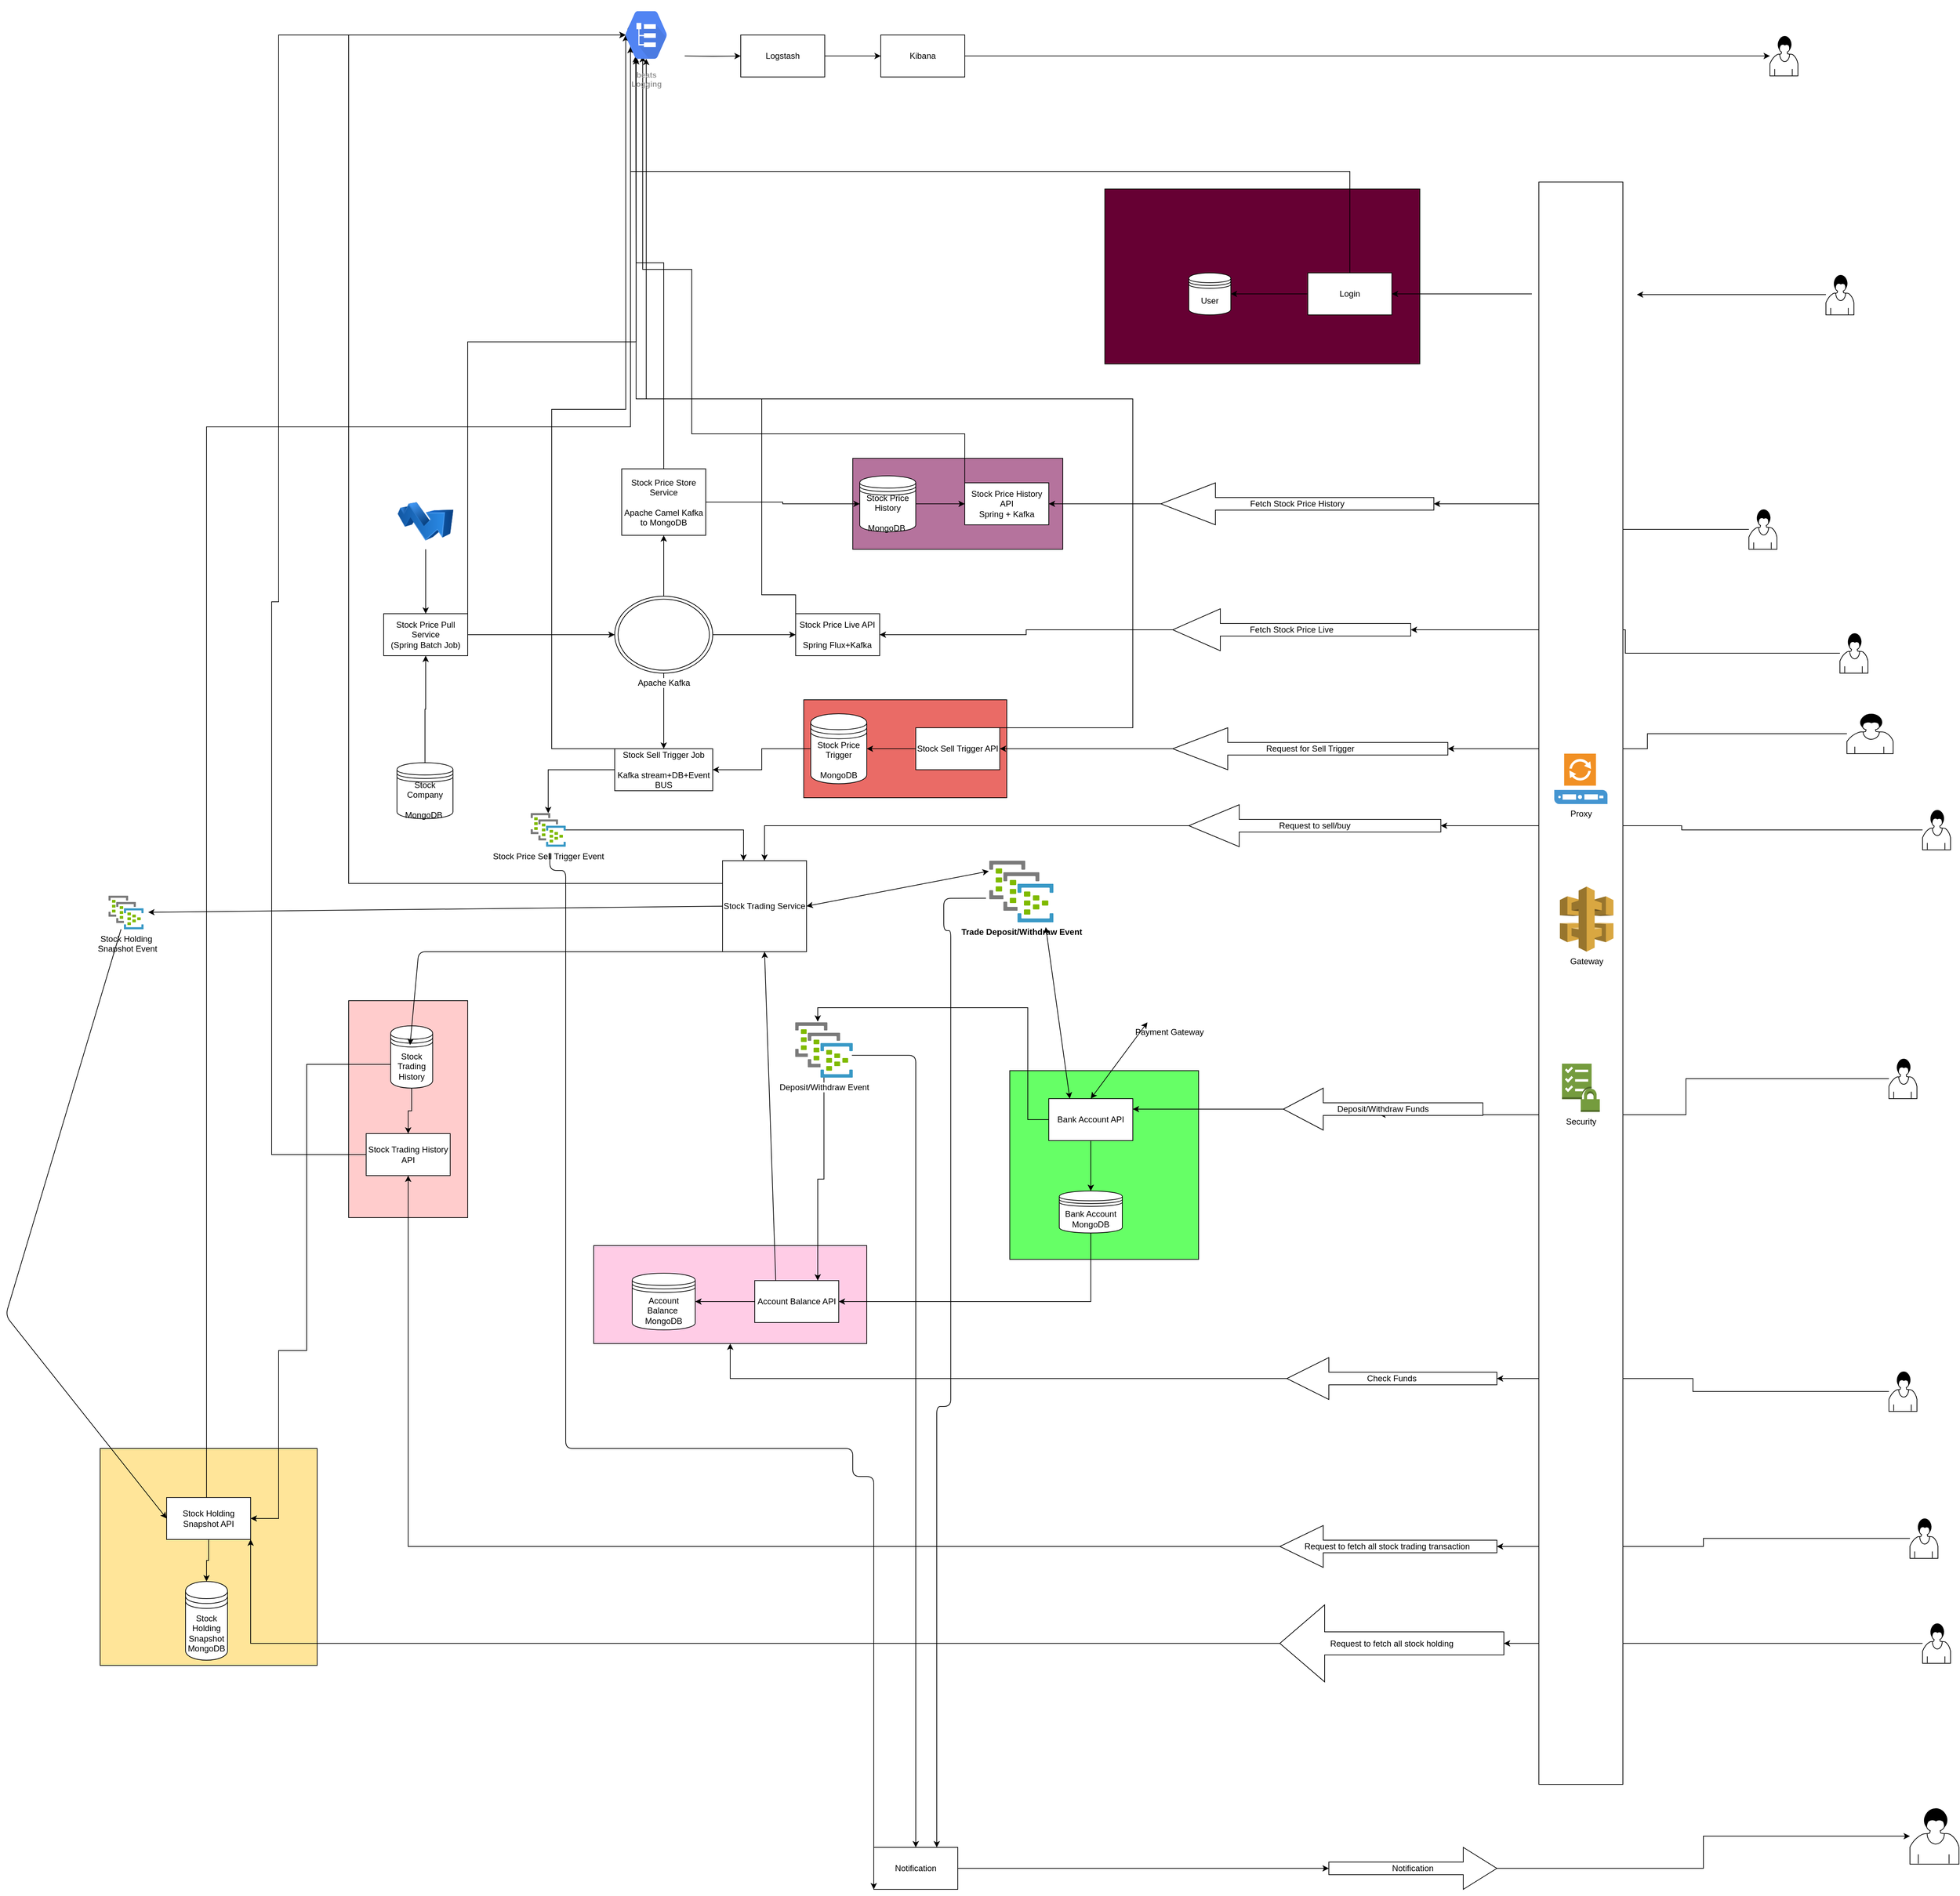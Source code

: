 <mxfile version="14.5.8" type="device"><diagram id="cDknNdC6muhjv8nloLrL" name="Page-1"><mxGraphModel dx="4915" dy="3045" grid="1" gridSize="10" guides="1" tooltips="1" connect="1" arrows="1" fold="1" page="1" pageScale="1" pageWidth="827" pageHeight="1169" math="0" shadow="0"><root><mxCell id="0"/><mxCell id="1" parent="0"/><mxCell id="oikaU9T4lsNqtjWmmBjW-13" value="" style="rounded=0;whiteSpace=wrap;html=1;fillColor=#660033;" parent="1" vertex="1"><mxGeometry x="900" y="-560" width="450" height="250" as="geometry"/></mxCell><mxCell id="Fss8YkmuKf_JrJ-KOfcG-139" value="" style="whiteSpace=wrap;html=1;aspect=fixed;fillColor=#FFE599;" parent="1" vertex="1"><mxGeometry x="-535" y="1240" width="310" height="310" as="geometry"/></mxCell><mxCell id="Fss8YkmuKf_JrJ-KOfcG-136" value="" style="rounded=0;whiteSpace=wrap;html=1;fillColor=#B5739D;" parent="1" vertex="1"><mxGeometry x="540" y="-175" width="300" height="130" as="geometry"/></mxCell><mxCell id="Fss8YkmuKf_JrJ-KOfcG-135" value="" style="rounded=0;whiteSpace=wrap;html=1;fillColor=#EA6B66;" parent="1" vertex="1"><mxGeometry x="470" y="170" width="290" height="140" as="geometry"/></mxCell><mxCell id="Fss8YkmuKf_JrJ-KOfcG-134" value="" style="rounded=0;whiteSpace=wrap;html=1;fillColor=#FFCCE6;" parent="1" vertex="1"><mxGeometry x="170" y="950" width="390" height="140" as="geometry"/></mxCell><mxCell id="Fss8YkmuKf_JrJ-KOfcG-133" value="" style="whiteSpace=wrap;html=1;aspect=fixed;fillColor=#66FF66;" parent="1" vertex="1"><mxGeometry x="764.25" y="700" width="269.75" height="269.75" as="geometry"/></mxCell><mxCell id="Fss8YkmuKf_JrJ-KOfcG-132" value="" style="rounded=0;whiteSpace=wrap;html=1;fillColor=#FFCCCC;" parent="1" vertex="1"><mxGeometry x="-180" y="600" width="170" height="310" as="geometry"/></mxCell><mxCell id="Fss8YkmuKf_JrJ-KOfcG-145" value="" style="edgeStyle=orthogonalEdgeStyle;rounded=0;orthogonalLoop=1;jettySize=auto;html=1;entryX=0;entryY=0.5;entryDx=0;entryDy=0;" parent="1" source="Fss8YkmuKf_JrJ-KOfcG-1" target="Fss8YkmuKf_JrJ-KOfcG-7" edge="1"><mxGeometry relative="1" as="geometry"><mxPoint x="85" y="115" as="targetPoint"/></mxGeometry></mxCell><mxCell id="5ic1FL456rnRb7ulRIrU-13" style="edgeStyle=orthogonalEdgeStyle;rounded=0;orthogonalLoop=1;jettySize=auto;html=1;exitX=1;exitY=0;exitDx=0;exitDy=0;entryX=0.34;entryY=0.83;entryDx=0;entryDy=0;entryPerimeter=0;" edge="1" parent="1" source="Fss8YkmuKf_JrJ-KOfcG-1" target="5ic1FL456rnRb7ulRIrU-10"><mxGeometry relative="1" as="geometry"/></mxCell><mxCell id="Fss8YkmuKf_JrJ-KOfcG-1" value="Stock Price Pull Service&lt;br&gt;(Spring Batch Job)" style="rounded=0;whiteSpace=wrap;html=1;" parent="1" vertex="1"><mxGeometry x="-130" y="47" width="120" height="60" as="geometry"/></mxCell><mxCell id="Fss8YkmuKf_JrJ-KOfcG-143" value="" style="edgeStyle=orthogonalEdgeStyle;rounded=0;orthogonalLoop=1;jettySize=auto;html=1;entryX=0.5;entryY=1;entryDx=0;entryDy=0;" parent="1" source="Fss8YkmuKf_JrJ-KOfcG-5" target="Fss8YkmuKf_JrJ-KOfcG-1" edge="1"><mxGeometry relative="1" as="geometry"/></mxCell><mxCell id="Fss8YkmuKf_JrJ-KOfcG-5" value="Stock Company&lt;br&gt;&lt;br&gt;MongoDB&amp;nbsp;" style="shape=datastore;whiteSpace=wrap;html=1;" parent="1" vertex="1"><mxGeometry x="-111" y="260" width="80" height="80" as="geometry"/></mxCell><mxCell id="Fss8YkmuKf_JrJ-KOfcG-35" value="" style="edgeStyle=orthogonalEdgeStyle;rounded=0;orthogonalLoop=1;jettySize=auto;html=1;" parent="1" source="Fss8YkmuKf_JrJ-KOfcG-7" target="Fss8YkmuKf_JrJ-KOfcG-14" edge="1"><mxGeometry relative="1" as="geometry"/></mxCell><mxCell id="Fss8YkmuKf_JrJ-KOfcG-38" value="" style="edgeStyle=orthogonalEdgeStyle;rounded=0;orthogonalLoop=1;jettySize=auto;html=1;" parent="1" source="Fss8YkmuKf_JrJ-KOfcG-7" target="Fss8YkmuKf_JrJ-KOfcG-37" edge="1"><mxGeometry relative="1" as="geometry"/></mxCell><mxCell id="Fss8YkmuKf_JrJ-KOfcG-40" value="" style="edgeStyle=orthogonalEdgeStyle;rounded=0;orthogonalLoop=1;jettySize=auto;html=1;" parent="1" source="Fss8YkmuKf_JrJ-KOfcG-7" target="Fss8YkmuKf_JrJ-KOfcG-8" edge="1"><mxGeometry relative="1" as="geometry"/></mxCell><mxCell id="Fss8YkmuKf_JrJ-KOfcG-7" value="Apache Kafka" style="shape=mxgraph.bpmn.shape;html=1;verticalLabelPosition=bottom;labelBackgroundColor=#ffffff;verticalAlign=top;align=center;perimeter=ellipsePerimeter;outlineConnect=0;outline=throwing;symbol=general;" parent="1" vertex="1"><mxGeometry x="200" y="22" width="140" height="110" as="geometry"/></mxCell><mxCell id="Fss8YkmuKf_JrJ-KOfcG-30" value="" style="edgeStyle=orthogonalEdgeStyle;rounded=0;orthogonalLoop=1;jettySize=auto;html=1;" parent="1" source="Fss8YkmuKf_JrJ-KOfcG-8" target="Fss8YkmuKf_JrJ-KOfcG-9" edge="1"><mxGeometry relative="1" as="geometry"/></mxCell><mxCell id="5ic1FL456rnRb7ulRIrU-11" style="edgeStyle=orthogonalEdgeStyle;rounded=0;orthogonalLoop=1;jettySize=auto;html=1;exitX=0.5;exitY=0;exitDx=0;exitDy=0;" edge="1" parent="1" source="Fss8YkmuKf_JrJ-KOfcG-8"><mxGeometry relative="1" as="geometry"><mxPoint x="230.0" y="-750" as="targetPoint"/></mxGeometry></mxCell><mxCell id="Fss8YkmuKf_JrJ-KOfcG-8" value="Stock Price Store Service&lt;br&gt;&lt;br&gt;Apache Camel Kafka to MongoDB&lt;br&gt;" style="rounded=0;whiteSpace=wrap;html=1;" parent="1" vertex="1"><mxGeometry x="210" y="-160" width="120" height="95" as="geometry"/></mxCell><mxCell id="Fss8YkmuKf_JrJ-KOfcG-31" value="" style="edgeStyle=orthogonalEdgeStyle;rounded=0;orthogonalLoop=1;jettySize=auto;html=1;" parent="1" source="Fss8YkmuKf_JrJ-KOfcG-9" target="Fss8YkmuKf_JrJ-KOfcG-15" edge="1"><mxGeometry relative="1" as="geometry"/></mxCell><mxCell id="Fss8YkmuKf_JrJ-KOfcG-9" value="Stock Price History&lt;br&gt;&lt;br&gt;MongoDB&amp;nbsp;" style="shape=datastore;whiteSpace=wrap;html=1;" parent="1" vertex="1"><mxGeometry x="550" y="-150" width="80" height="80" as="geometry"/></mxCell><mxCell id="5ic1FL456rnRb7ulRIrU-14" style="edgeStyle=orthogonalEdgeStyle;rounded=0;orthogonalLoop=1;jettySize=auto;html=1;exitX=0;exitY=0;exitDx=0;exitDy=0;entryX=0.5;entryY=0.84;entryDx=0;entryDy=0;entryPerimeter=0;" edge="1" parent="1" source="Fss8YkmuKf_JrJ-KOfcG-14" target="5ic1FL456rnRb7ulRIrU-10"><mxGeometry relative="1" as="geometry"><Array as="points"><mxPoint x="459" y="20"/><mxPoint x="410" y="20"/><mxPoint x="410" y="-260"/><mxPoint x="245" y="-260"/></Array></mxGeometry></mxCell><mxCell id="Fss8YkmuKf_JrJ-KOfcG-14" value="Stock Price Live API&lt;br&gt;&lt;br&gt;Spring Flux+Kafka" style="rounded=0;whiteSpace=wrap;html=1;" parent="1" vertex="1"><mxGeometry x="458.44" y="47" width="120" height="60" as="geometry"/></mxCell><mxCell id="5ic1FL456rnRb7ulRIrU-12" style="edgeStyle=orthogonalEdgeStyle;rounded=0;orthogonalLoop=1;jettySize=auto;html=1;exitX=0;exitY=0;exitDx=0;exitDy=0;" edge="1" parent="1" source="Fss8YkmuKf_JrJ-KOfcG-15"><mxGeometry relative="1" as="geometry"><mxPoint x="240.0" y="-750" as="targetPoint"/><Array as="points"><mxPoint x="700" y="-210"/><mxPoint x="310" y="-210"/><mxPoint x="310" y="-445"/><mxPoint x="240" y="-445"/></Array></mxGeometry></mxCell><mxCell id="Fss8YkmuKf_JrJ-KOfcG-15" value="Stock Price History API&lt;br&gt;Spring + Kafka" style="rounded=0;whiteSpace=wrap;html=1;" parent="1" vertex="1"><mxGeometry x="700" y="-140" width="120" height="60" as="geometry"/></mxCell><mxCell id="Fss8YkmuKf_JrJ-KOfcG-147" value="" style="edgeStyle=orthogonalEdgeStyle;rounded=0;orthogonalLoop=1;jettySize=auto;html=1;" parent="1" source="Fss8YkmuKf_JrJ-KOfcG-18" target="Fss8YkmuKf_JrJ-KOfcG-22" edge="1"><mxGeometry relative="1" as="geometry"/></mxCell><mxCell id="Fss8YkmuKf_JrJ-KOfcG-18" value="" style="shape=mxgraph.bpmn.user_task;html=1;outlineConnect=0;" parent="1" vertex="1"><mxGeometry x="1950" y="75" width="40" height="57" as="geometry"/></mxCell><mxCell id="Fss8YkmuKf_JrJ-KOfcG-69" value="" style="edgeStyle=orthogonalEdgeStyle;rounded=0;orthogonalLoop=1;jettySize=auto;html=1;entryX=0;entryY=0.5;entryDx=0;entryDy=0;entryPerimeter=0;" parent="1" source="Fss8YkmuKf_JrJ-KOfcG-19" target="Fss8YkmuKf_JrJ-KOfcG-20" edge="1"><mxGeometry relative="1" as="geometry"/></mxCell><mxCell id="Fss8YkmuKf_JrJ-KOfcG-19" value="" style="shape=mxgraph.bpmn.user_task;html=1;outlineConnect=0;" parent="1" vertex="1"><mxGeometry x="1820" y="-102" width="40" height="57" as="geometry"/></mxCell><mxCell id="Fss8YkmuKf_JrJ-KOfcG-63" value="" style="edgeStyle=orthogonalEdgeStyle;rounded=0;orthogonalLoop=1;jettySize=auto;html=1;entryX=1;entryY=0.5;entryDx=0;entryDy=0;" parent="1" source="Fss8YkmuKf_JrJ-KOfcG-20" target="Fss8YkmuKf_JrJ-KOfcG-15" edge="1"><mxGeometry relative="1" as="geometry"/></mxCell><mxCell id="Fss8YkmuKf_JrJ-KOfcG-20" value="Fetch Stock Price History" style="shape=singleArrow;direction=west;whiteSpace=wrap;html=1;" parent="1" vertex="1"><mxGeometry x="980" y="-140" width="390" height="60" as="geometry"/></mxCell><mxCell id="Fss8YkmuKf_JrJ-KOfcG-146" value="" style="edgeStyle=orthogonalEdgeStyle;rounded=0;orthogonalLoop=1;jettySize=auto;html=1;" parent="1" source="Fss8YkmuKf_JrJ-KOfcG-22" target="Fss8YkmuKf_JrJ-KOfcG-14" edge="1"><mxGeometry relative="1" as="geometry"/></mxCell><mxCell id="Fss8YkmuKf_JrJ-KOfcG-22" value="Fetch Stock Price Live" style="shape=singleArrow;direction=west;whiteSpace=wrap;html=1;" parent="1" vertex="1"><mxGeometry x="997" y="40" width="340" height="60" as="geometry"/></mxCell><mxCell id="Fss8YkmuKf_JrJ-KOfcG-67" value="" style="edgeStyle=orthogonalEdgeStyle;rounded=0;orthogonalLoop=1;jettySize=auto;html=1;" parent="1" source="Fss8YkmuKf_JrJ-KOfcG-23" target="Fss8YkmuKf_JrJ-KOfcG-25" edge="1"><mxGeometry relative="1" as="geometry"/></mxCell><mxCell id="Fss8YkmuKf_JrJ-KOfcG-23" value="" style="shape=mxgraph.bpmn.user_task;html=1;outlineConnect=0;" parent="1" vertex="1"><mxGeometry x="1960" y="190" width="66" height="57" as="geometry"/></mxCell><object label="" id="Fss8YkmuKf_JrJ-KOfcG-29"><mxCell style="edgeStyle=orthogonalEdgeStyle;rounded=0;orthogonalLoop=1;jettySize=auto;html=1;" parent="1" source="Fss8YkmuKf_JrJ-KOfcG-24" target="Fss8YkmuKf_JrJ-KOfcG-26" edge="1"><mxGeometry relative="1" as="geometry"/></mxCell></object><mxCell id="5ic1FL456rnRb7ulRIrU-16" style="edgeStyle=orthogonalEdgeStyle;rounded=0;orthogonalLoop=1;jettySize=auto;html=1;exitX=0.25;exitY=0;exitDx=0;exitDy=0;entryX=0.34;entryY=0.83;entryDx=0;entryDy=0;entryPerimeter=0;" edge="1" parent="1" source="Fss8YkmuKf_JrJ-KOfcG-24" target="5ic1FL456rnRb7ulRIrU-10"><mxGeometry relative="1" as="geometry"><Array as="points"><mxPoint x="940" y="210"/><mxPoint x="940" y="-260"/><mxPoint x="231" y="-260"/></Array></mxGeometry></mxCell><mxCell id="Fss8YkmuKf_JrJ-KOfcG-24" value="Stock Sell Trigger API" style="rounded=0;whiteSpace=wrap;html=1;" parent="1" vertex="1"><mxGeometry x="630" y="210" width="120" height="60" as="geometry"/></mxCell><mxCell id="Fss8YkmuKf_JrJ-KOfcG-64" value="" style="edgeStyle=orthogonalEdgeStyle;rounded=0;orthogonalLoop=1;jettySize=auto;html=1;" parent="1" source="Fss8YkmuKf_JrJ-KOfcG-25" target="Fss8YkmuKf_JrJ-KOfcG-24" edge="1"><mxGeometry relative="1" as="geometry"/></mxCell><mxCell id="Fss8YkmuKf_JrJ-KOfcG-25" value="Request for Sell Trigger" style="shape=singleArrow;direction=west;whiteSpace=wrap;html=1;" parent="1" vertex="1"><mxGeometry x="997" y="210" width="393" height="60" as="geometry"/></mxCell><mxCell id="Fss8YkmuKf_JrJ-KOfcG-39" value="" style="edgeStyle=orthogonalEdgeStyle;rounded=0;orthogonalLoop=1;jettySize=auto;html=1;" parent="1" source="Fss8YkmuKf_JrJ-KOfcG-26" target="Fss8YkmuKf_JrJ-KOfcG-37" edge="1"><mxGeometry relative="1" as="geometry"/></mxCell><mxCell id="Fss8YkmuKf_JrJ-KOfcG-26" value="Stock Price Trigger&lt;br&gt;&lt;br&gt;MongoDB" style="shape=datastore;whiteSpace=wrap;html=1;" parent="1" vertex="1"><mxGeometry x="480" y="190" width="80" height="100" as="geometry"/></mxCell><object label="" placeholders="1" id="Fss8YkmuKf_JrJ-KOfcG-59"><mxCell style="edgeStyle=orthogonalEdgeStyle;rounded=0;orthogonalLoop=1;jettySize=auto;html=1;" parent="1" source="Fss8YkmuKf_JrJ-KOfcG-37" target="Fss8YkmuKf_JrJ-KOfcG-58" edge="1"><mxGeometry relative="1" as="geometry"/></mxCell></object><mxCell id="5ic1FL456rnRb7ulRIrU-15" style="edgeStyle=orthogonalEdgeStyle;rounded=0;orthogonalLoop=1;jettySize=auto;html=1;exitX=0;exitY=0;exitDx=0;exitDy=0;entryX=0.175;entryY=0.5;entryDx=0;entryDy=0;entryPerimeter=0;" edge="1" parent="1" source="Fss8YkmuKf_JrJ-KOfcG-37" target="5ic1FL456rnRb7ulRIrU-10"><mxGeometry relative="1" as="geometry"><Array as="points"><mxPoint x="110" y="240"/><mxPoint x="110" y="-245"/><mxPoint x="216" y="-245"/></Array></mxGeometry></mxCell><mxCell id="Fss8YkmuKf_JrJ-KOfcG-37" value="Stock Sell Trigger Job&lt;br&gt;&lt;br&gt;Kafka stream+DB+Event BUS" style="rounded=0;whiteSpace=wrap;html=1;" parent="1" vertex="1"><mxGeometry x="200" y="240" width="140" height="60" as="geometry"/></mxCell><mxCell id="Fss8YkmuKf_JrJ-KOfcG-66" value="" style="edgeStyle=orthogonalEdgeStyle;rounded=0;orthogonalLoop=1;jettySize=auto;html=1;" parent="1" source="Fss8YkmuKf_JrJ-KOfcG-41" target="Fss8YkmuKf_JrJ-KOfcG-43" edge="1"><mxGeometry relative="1" as="geometry"/></mxCell><mxCell id="Fss8YkmuKf_JrJ-KOfcG-41" value="" style="shape=mxgraph.bpmn.user_task;html=1;outlineConnect=0;" parent="1" vertex="1"><mxGeometry x="2068" y="327.5" width="40" height="57" as="geometry"/></mxCell><mxCell id="5ic1FL456rnRb7ulRIrU-17" style="edgeStyle=orthogonalEdgeStyle;rounded=0;orthogonalLoop=1;jettySize=auto;html=1;exitX=0;exitY=0.25;exitDx=0;exitDy=0;entryX=0.175;entryY=0.5;entryDx=0;entryDy=0;entryPerimeter=0;" edge="1" parent="1" source="Fss8YkmuKf_JrJ-KOfcG-42" target="5ic1FL456rnRb7ulRIrU-10"><mxGeometry relative="1" as="geometry"><Array as="points"><mxPoint x="-180" y="432"/><mxPoint x="-180" y="-780"/></Array></mxGeometry></mxCell><mxCell id="Fss8YkmuKf_JrJ-KOfcG-42" value="Stock Trading Service" style="rounded=0;whiteSpace=wrap;html=1;" parent="1" vertex="1"><mxGeometry x="354" y="400" width="120" height="130" as="geometry"/></mxCell><mxCell id="Fss8YkmuKf_JrJ-KOfcG-65" value="" style="edgeStyle=orthogonalEdgeStyle;rounded=0;orthogonalLoop=1;jettySize=auto;html=1;" parent="1" source="Fss8YkmuKf_JrJ-KOfcG-43" target="Fss8YkmuKf_JrJ-KOfcG-42" edge="1"><mxGeometry relative="1" as="geometry"/></mxCell><mxCell id="Fss8YkmuKf_JrJ-KOfcG-43" value="Request to sell/buy" style="shape=singleArrow;direction=west;whiteSpace=wrap;html=1;" parent="1" vertex="1"><mxGeometry x="1020" y="320" width="360" height="60" as="geometry"/></mxCell><mxCell id="Fss8YkmuKf_JrJ-KOfcG-70" value="" style="edgeStyle=orthogonalEdgeStyle;rounded=0;orthogonalLoop=1;jettySize=auto;html=1;entryX=0.519;entryY=0.367;entryDx=0;entryDy=0;entryPerimeter=0;" parent="1" source="Fss8YkmuKf_JrJ-KOfcG-44" target="Fss8YkmuKf_JrJ-KOfcG-46" edge="1"><mxGeometry relative="1" as="geometry"/></mxCell><mxCell id="Fss8YkmuKf_JrJ-KOfcG-44" value="" style="shape=mxgraph.bpmn.user_task;html=1;outlineConnect=0;" parent="1" vertex="1"><mxGeometry x="2020" y="683" width="40" height="57" as="geometry"/></mxCell><mxCell id="Fss8YkmuKf_JrJ-KOfcG-50" value="" style="edgeStyle=orthogonalEdgeStyle;rounded=0;orthogonalLoop=1;jettySize=auto;html=1;" parent="1" source="Fss8YkmuKf_JrJ-KOfcG-45" target="Fss8YkmuKf_JrJ-KOfcG-49" edge="1"><mxGeometry relative="1" as="geometry"/></mxCell><mxCell id="Fss8YkmuKf_JrJ-KOfcG-116" value="" style="edgeStyle=orthogonalEdgeStyle;rounded=0;orthogonalLoop=1;jettySize=auto;html=1;exitX=0;exitY=0.5;exitDx=0;exitDy=0;" parent="1" source="Fss8YkmuKf_JrJ-KOfcG-45" edge="1"><mxGeometry relative="1" as="geometry"><mxPoint x="490" y="630" as="targetPoint"/><Array as="points"><mxPoint x="790" y="770"/><mxPoint x="790" y="610"/><mxPoint x="490" y="610"/></Array></mxGeometry></mxCell><mxCell id="Fss8YkmuKf_JrJ-KOfcG-45" value="Bank Account API" style="rounded=0;whiteSpace=wrap;html=1;" parent="1" vertex="1"><mxGeometry x="820" y="740" width="120" height="60" as="geometry"/></mxCell><mxCell id="Fss8YkmuKf_JrJ-KOfcG-61" value="" style="edgeStyle=orthogonalEdgeStyle;rounded=0;orthogonalLoop=1;jettySize=auto;html=1;entryX=1;entryY=0.25;entryDx=0;entryDy=0;" parent="1" source="Fss8YkmuKf_JrJ-KOfcG-46" target="Fss8YkmuKf_JrJ-KOfcG-45" edge="1"><mxGeometry relative="1" as="geometry"/></mxCell><mxCell id="Fss8YkmuKf_JrJ-KOfcG-46" value="Deposit/Withdraw Funds" style="shape=singleArrow;direction=west;whiteSpace=wrap;html=1;" parent="1" vertex="1"><mxGeometry x="1155" y="725" width="285" height="60" as="geometry"/></mxCell><mxCell id="Fss8YkmuKf_JrJ-KOfcG-119" value="" style="edgeStyle=orthogonalEdgeStyle;rounded=0;orthogonalLoop=1;jettySize=auto;html=1;entryX=1;entryY=0.5;entryDx=0;entryDy=0;exitX=0.5;exitY=1;exitDx=0;exitDy=0;" parent="1" source="Fss8YkmuKf_JrJ-KOfcG-49" target="Fss8YkmuKf_JrJ-KOfcG-53" edge="1"><mxGeometry relative="1" as="geometry"><mxPoint x="550" y="810" as="targetPoint"/></mxGeometry></mxCell><mxCell id="Fss8YkmuKf_JrJ-KOfcG-49" value="Bank Account&lt;br&gt;MongoDB" style="shape=datastore;whiteSpace=wrap;html=1;" parent="1" vertex="1"><mxGeometry x="835" y="872" width="90" height="60" as="geometry"/></mxCell><mxCell id="Fss8YkmuKf_JrJ-KOfcG-57" value="" style="edgeStyle=orthogonalEdgeStyle;rounded=0;orthogonalLoop=1;jettySize=auto;html=1;" parent="1" source="Fss8YkmuKf_JrJ-KOfcG-53" target="Fss8YkmuKf_JrJ-KOfcG-56" edge="1"><mxGeometry relative="1" as="geometry"/></mxCell><mxCell id="Fss8YkmuKf_JrJ-KOfcG-53" value="Account Balance API" style="rounded=0;whiteSpace=wrap;html=1;" parent="1" vertex="1"><mxGeometry x="400" y="1000" width="120" height="60" as="geometry"/></mxCell><mxCell id="Fss8YkmuKf_JrJ-KOfcG-56" value="Account Balance&amp;nbsp;&lt;br&gt;MongoDB" style="shape=datastore;whiteSpace=wrap;html=1;" parent="1" vertex="1"><mxGeometry x="225" y="989.5" width="90" height="81" as="geometry"/></mxCell><mxCell id="Fss8YkmuKf_JrJ-KOfcG-60" value="" style="edgeStyle=orthogonalEdgeStyle;rounded=0;orthogonalLoop=1;jettySize=auto;html=1;entryX=0.25;entryY=0;entryDx=0;entryDy=0;" parent="1" source="Fss8YkmuKf_JrJ-KOfcG-58" target="Fss8YkmuKf_JrJ-KOfcG-42" edge="1"><mxGeometry relative="1" as="geometry"/></mxCell><mxCell id="Fss8YkmuKf_JrJ-KOfcG-58" value="Stock Price Sell Trigger Event" style="aspect=fixed;html=1;points=[];align=center;image;fontSize=12;image=img/lib/mscae/Dedicated_Event_Hub.svg;" parent="1" vertex="1"><mxGeometry x="80" y="332" width="50" height="48" as="geometry"/></mxCell><mxCell id="Fss8YkmuKf_JrJ-KOfcG-75" value="&lt;b&gt;Trade Deposit/Withdraw Event&lt;/b&gt;" style="aspect=fixed;html=1;points=[];align=center;image;fontSize=12;image=img/lib/mscae/Dedicated_Event_Hub.svg;strokeColor=#FF0000;" parent="1" vertex="1"><mxGeometry x="735" y="400" width="91.67" height="88" as="geometry"/></mxCell><mxCell id="Fss8YkmuKf_JrJ-KOfcG-78" value="" style="endArrow=classic;html=1;entryX=0.5;entryY=1;entryDx=0;entryDy=0;exitX=0.25;exitY=0;exitDx=0;exitDy=0;" parent="1" source="Fss8YkmuKf_JrJ-KOfcG-53" target="Fss8YkmuKf_JrJ-KOfcG-42" edge="1"><mxGeometry width="50" height="50" relative="1" as="geometry"><mxPoint x="500" y="600" as="sourcePoint"/><mxPoint x="550" y="550" as="targetPoint"/><Array as="points"/></mxGeometry></mxCell><mxCell id="Fss8YkmuKf_JrJ-KOfcG-79" value="" style="endArrow=classic;startArrow=classic;html=1;exitX=0.25;exitY=0;exitDx=0;exitDy=0;entryX=0.88;entryY=1.08;entryDx=0;entryDy=0;entryPerimeter=0;" parent="1" source="Fss8YkmuKf_JrJ-KOfcG-45" target="Fss8YkmuKf_JrJ-KOfcG-75" edge="1"><mxGeometry width="50" height="50" relative="1" as="geometry"><mxPoint x="500" y="646" as="sourcePoint"/><mxPoint x="840" y="588.035" as="targetPoint"/><Array as="points"/></mxGeometry></mxCell><mxCell id="Fss8YkmuKf_JrJ-KOfcG-80" value="" style="endArrow=classic;startArrow=classic;html=1;entryX=1;entryY=0.5;entryDx=0;entryDy=0;exitX=-0.007;exitY=0.17;exitDx=0;exitDy=0;exitPerimeter=0;" parent="1" source="Fss8YkmuKf_JrJ-KOfcG-75" target="Fss8YkmuKf_JrJ-KOfcG-42" edge="1"><mxGeometry width="50" height="50" relative="1" as="geometry"><mxPoint x="500" y="600" as="sourcePoint"/><mxPoint x="550" y="550" as="targetPoint"/><Array as="points"/></mxGeometry></mxCell><mxCell id="Fss8YkmuKf_JrJ-KOfcG-107" value="" style="edgeStyle=orthogonalEdgeStyle;rounded=0;orthogonalLoop=1;jettySize=auto;html=1;" parent="1" source="Fss8YkmuKf_JrJ-KOfcG-81" target="Fss8YkmuKf_JrJ-KOfcG-89" edge="1"><mxGeometry relative="1" as="geometry"><Array as="points"><mxPoint x="-240" y="691"/><mxPoint x="-240" y="1100"/><mxPoint x="-280" y="1100"/><mxPoint x="-280" y="1340"/></Array></mxGeometry></mxCell><mxCell id="Fss8YkmuKf_JrJ-KOfcG-131" value="" style="edgeStyle=orthogonalEdgeStyle;rounded=0;orthogonalLoop=1;jettySize=auto;html=1;" parent="1" source="Fss8YkmuKf_JrJ-KOfcG-81" target="Fss8YkmuKf_JrJ-KOfcG-82" edge="1"><mxGeometry relative="1" as="geometry"/></mxCell><mxCell id="Fss8YkmuKf_JrJ-KOfcG-81" value="Stock Trading History" style="shape=datastore;whiteSpace=wrap;html=1;" parent="1" vertex="1"><mxGeometry x="-120" y="636.01" width="60" height="88.99" as="geometry"/></mxCell><mxCell id="5ic1FL456rnRb7ulRIrU-18" style="edgeStyle=orthogonalEdgeStyle;rounded=0;orthogonalLoop=1;jettySize=auto;html=1;exitX=0;exitY=0.5;exitDx=0;exitDy=0;entryX=0.175;entryY=0.5;entryDx=0;entryDy=0;entryPerimeter=0;" edge="1" parent="1" source="Fss8YkmuKf_JrJ-KOfcG-82" target="5ic1FL456rnRb7ulRIrU-10"><mxGeometry relative="1" as="geometry"><Array as="points"><mxPoint x="-290" y="820"/><mxPoint x="-290" y="30"/><mxPoint x="-280" y="30"/><mxPoint x="-280" y="-780"/></Array></mxGeometry></mxCell><mxCell id="Fss8YkmuKf_JrJ-KOfcG-82" value="Stock Trading History API" style="rounded=0;whiteSpace=wrap;html=1;" parent="1" vertex="1"><mxGeometry x="-155" y="790" width="120" height="60" as="geometry"/></mxCell><mxCell id="Fss8YkmuKf_JrJ-KOfcG-86" value="" style="edgeStyle=orthogonalEdgeStyle;rounded=0;orthogonalLoop=1;jettySize=auto;html=1;" parent="1" source="Fss8YkmuKf_JrJ-KOfcG-84" target="Fss8YkmuKf_JrJ-KOfcG-85" edge="1"><mxGeometry relative="1" as="geometry"/></mxCell><mxCell id="Fss8YkmuKf_JrJ-KOfcG-84" value="" style="shape=mxgraph.bpmn.user_task;html=1;outlineConnect=0;" parent="1" vertex="1"><mxGeometry x="2050" y="1340" width="40" height="57" as="geometry"/></mxCell><mxCell id="Fss8YkmuKf_JrJ-KOfcG-104" value="" style="edgeStyle=orthogonalEdgeStyle;rounded=0;orthogonalLoop=1;jettySize=auto;html=1;" parent="1" source="Fss8YkmuKf_JrJ-KOfcG-85" target="Fss8YkmuKf_JrJ-KOfcG-82" edge="1"><mxGeometry relative="1" as="geometry"/></mxCell><mxCell id="Fss8YkmuKf_JrJ-KOfcG-85" value="Request to fetch all stock trading transaction&amp;nbsp;" style="shape=singleArrow;direction=west;whiteSpace=wrap;html=1;" parent="1" vertex="1"><mxGeometry x="1150" y="1350" width="310" height="60" as="geometry"/></mxCell><mxCell id="Fss8YkmuKf_JrJ-KOfcG-87" value="Stock Holding&lt;br&gt;&amp;nbsp;Snapshot Event" style="aspect=fixed;html=1;points=[];align=center;image;fontSize=12;image=img/lib/mscae/Dedicated_Event_Hub.svg;" parent="1" vertex="1"><mxGeometry x="-523" y="450" width="50" height="48" as="geometry"/></mxCell><mxCell id="Fss8YkmuKf_JrJ-KOfcG-88" value="" style="endArrow=classic;html=1;entryX=1.133;entryY=0.493;entryDx=0;entryDy=0;entryPerimeter=0;exitX=0;exitY=0.5;exitDx=0;exitDy=0;" parent="1" source="Fss8YkmuKf_JrJ-KOfcG-42" target="Fss8YkmuKf_JrJ-KOfcG-87" edge="1"><mxGeometry width="50" height="50" relative="1" as="geometry"><mxPoint x="360" y="490" as="sourcePoint"/><mxPoint x="410" y="440" as="targetPoint"/></mxGeometry></mxCell><mxCell id="Fss8YkmuKf_JrJ-KOfcG-94" value="" style="edgeStyle=orthogonalEdgeStyle;rounded=0;orthogonalLoop=1;jettySize=auto;html=1;" parent="1" source="Fss8YkmuKf_JrJ-KOfcG-89" target="Fss8YkmuKf_JrJ-KOfcG-92" edge="1"><mxGeometry relative="1" as="geometry"/></mxCell><mxCell id="5ic1FL456rnRb7ulRIrU-19" style="edgeStyle=orthogonalEdgeStyle;rounded=0;orthogonalLoop=1;jettySize=auto;html=1;exitX=0.75;exitY=0;exitDx=0;exitDy=0;entryX=0.25;entryY=0.33;entryDx=0;entryDy=0;entryPerimeter=0;" edge="1" parent="1" source="Fss8YkmuKf_JrJ-KOfcG-89" target="5ic1FL456rnRb7ulRIrU-10"><mxGeometry relative="1" as="geometry"><Array as="points"><mxPoint x="-383" y="-220"/><mxPoint x="222" y="-220"/></Array></mxGeometry></mxCell><mxCell id="Fss8YkmuKf_JrJ-KOfcG-89" value="Stock Holding Snapshot API" style="rounded=0;whiteSpace=wrap;html=1;" parent="1" vertex="1"><mxGeometry x="-440" y="1310" width="120" height="60" as="geometry"/></mxCell><mxCell id="Fss8YkmuKf_JrJ-KOfcG-92" value="Stock Holding Snapshot&lt;br&gt;MongoDB" style="shape=datastore;whiteSpace=wrap;html=1;" parent="1" vertex="1"><mxGeometry x="-413" y="1430" width="60" height="112.5" as="geometry"/></mxCell><mxCell id="Fss8YkmuKf_JrJ-KOfcG-99" value="" style="edgeStyle=orthogonalEdgeStyle;rounded=0;orthogonalLoop=1;jettySize=auto;html=1;" parent="1" source="Fss8YkmuKf_JrJ-KOfcG-95" target="Fss8YkmuKf_JrJ-KOfcG-98" edge="1"><mxGeometry relative="1" as="geometry"/></mxCell><mxCell id="Fss8YkmuKf_JrJ-KOfcG-95" value="" style="shape=mxgraph.bpmn.user_task;html=1;outlineConnect=0;" parent="1" vertex="1"><mxGeometry x="2068" y="1490" width="40" height="57" as="geometry"/></mxCell><mxCell id="Fss8YkmuKf_JrJ-KOfcG-97" value="" style="endArrow=classic;html=1;entryX=0.461;entryY=0.307;entryDx=0;entryDy=0;exitX=0;exitY=1;exitDx=0;exitDy=0;entryPerimeter=0;" parent="1" source="Fss8YkmuKf_JrJ-KOfcG-42" target="Fss8YkmuKf_JrJ-KOfcG-81" edge="1"><mxGeometry width="50" height="50" relative="1" as="geometry"><mxPoint x="530" y="700" as="sourcePoint"/><mxPoint x="580" y="650" as="targetPoint"/><Array as="points"><mxPoint x="-80" y="530"/></Array></mxGeometry></mxCell><mxCell id="Fss8YkmuKf_JrJ-KOfcG-100" style="edgeStyle=orthogonalEdgeStyle;rounded=0;orthogonalLoop=1;jettySize=auto;html=1;exitX=1;exitY=0.5;exitDx=0;exitDy=0;exitPerimeter=0;entryX=1;entryY=1;entryDx=0;entryDy=0;" parent="1" source="Fss8YkmuKf_JrJ-KOfcG-98" target="Fss8YkmuKf_JrJ-KOfcG-89" edge="1"><mxGeometry relative="1" as="geometry"><mxPoint x="560" y="1000" as="targetPoint"/></mxGeometry></mxCell><mxCell id="Fss8YkmuKf_JrJ-KOfcG-98" value="Request to fetch all stock holding" style="shape=singleArrow;direction=west;whiteSpace=wrap;html=1;" parent="1" vertex="1"><mxGeometry x="1150" y="1463.5" width="320" height="110" as="geometry"/></mxCell><mxCell id="Fss8YkmuKf_JrJ-KOfcG-110" value="" style="edgeStyle=orthogonalEdgeStyle;rounded=0;orthogonalLoop=1;jettySize=auto;html=1;" parent="1" source="Fss8YkmuKf_JrJ-KOfcG-108" target="Fss8YkmuKf_JrJ-KOfcG-109" edge="1"><mxGeometry relative="1" as="geometry"/></mxCell><mxCell id="Fss8YkmuKf_JrJ-KOfcG-108" value="" style="shape=mxgraph.bpmn.user_task;html=1;outlineConnect=0;" parent="1" vertex="1"><mxGeometry x="2020" y="1130" width="40" height="57" as="geometry"/></mxCell><mxCell id="Fss8YkmuKf_JrJ-KOfcG-112" value="" style="edgeStyle=orthogonalEdgeStyle;rounded=0;orthogonalLoop=1;jettySize=auto;html=1;entryX=0.5;entryY=1;entryDx=0;entryDy=0;" parent="1" source="Fss8YkmuKf_JrJ-KOfcG-109" target="Fss8YkmuKf_JrJ-KOfcG-134" edge="1"><mxGeometry relative="1" as="geometry"><mxPoint x="820" y="670" as="targetPoint"/></mxGeometry></mxCell><mxCell id="Fss8YkmuKf_JrJ-KOfcG-109" value="Check Funds" style="shape=singleArrow;direction=west;whiteSpace=wrap;html=1;" parent="1" vertex="1"><mxGeometry x="1160" y="1110" width="300" height="60" as="geometry"/></mxCell><mxCell id="Fss8YkmuKf_JrJ-KOfcG-149" value="" style="edgeStyle=orthogonalEdgeStyle;rounded=0;orthogonalLoop=1;jettySize=auto;html=1;entryX=0.75;entryY=0;entryDx=0;entryDy=0;" parent="1" source="Fss8YkmuKf_JrJ-KOfcG-114" target="Fss8YkmuKf_JrJ-KOfcG-53" edge="1"><mxGeometry relative="1" as="geometry"/></mxCell><mxCell id="Fss8YkmuKf_JrJ-KOfcG-114" value="Deposit/Withdraw Event" style="aspect=fixed;html=1;points=[];align=center;image;fontSize=12;image=img/lib/mscae/Dedicated_Event_Hub.svg;" parent="1" vertex="1"><mxGeometry x="457.71" y="631.01" width="82.29" height="78.99" as="geometry"/></mxCell><mxCell id="Fss8YkmuKf_JrJ-KOfcG-123" value="" style="edgeStyle=orthogonalEdgeStyle;rounded=0;orthogonalLoop=1;jettySize=auto;html=1;" parent="1" source="Fss8YkmuKf_JrJ-KOfcG-120" target="Fss8YkmuKf_JrJ-KOfcG-122" edge="1"><mxGeometry relative="1" as="geometry"/></mxCell><mxCell id="Fss8YkmuKf_JrJ-KOfcG-120" value="Notification" style="rounded=0;whiteSpace=wrap;html=1;" parent="1" vertex="1"><mxGeometry x="570" y="1810" width="120" height="60" as="geometry"/></mxCell><mxCell id="Fss8YkmuKf_JrJ-KOfcG-121" value="" style="shape=mxgraph.bpmn.user_task;html=1;outlineConnect=0;" parent="1" vertex="1"><mxGeometry x="2050" y="1754" width="70" height="80" as="geometry"/></mxCell><mxCell id="Fss8YkmuKf_JrJ-KOfcG-124" value="" style="edgeStyle=orthogonalEdgeStyle;rounded=0;orthogonalLoop=1;jettySize=auto;html=1;" parent="1" source="Fss8YkmuKf_JrJ-KOfcG-122" target="Fss8YkmuKf_JrJ-KOfcG-121" edge="1"><mxGeometry relative="1" as="geometry"/></mxCell><mxCell id="Fss8YkmuKf_JrJ-KOfcG-122" value="Notification" style="shape=singleArrow;whiteSpace=wrap;html=1;" parent="1" vertex="1"><mxGeometry x="1220" y="1810" width="240" height="60" as="geometry"/></mxCell><mxCell id="Fss8YkmuKf_JrJ-KOfcG-126" value="" style="edgeStyle=segmentEdgeStyle;endArrow=classic;html=1;exitX=0.547;exitY=1.181;exitDx=0;exitDy=0;exitPerimeter=0;entryX=0;entryY=1;entryDx=0;entryDy=0;" parent="1" source="Fss8YkmuKf_JrJ-KOfcG-58" target="Fss8YkmuKf_JrJ-KOfcG-120" edge="1"><mxGeometry width="50" height="50" relative="1" as="geometry"><mxPoint x="600" y="790" as="sourcePoint"/><mxPoint x="650" y="740" as="targetPoint"/><Array as="points"><mxPoint x="107" y="414"/><mxPoint x="130" y="414"/><mxPoint x="130" y="1240"/><mxPoint x="540" y="1240"/><mxPoint x="540" y="1280"/></Array></mxGeometry></mxCell><mxCell id="Fss8YkmuKf_JrJ-KOfcG-127" value="" style="edgeStyle=segmentEdgeStyle;endArrow=classic;html=1;exitX=-0.051;exitY=0.61;exitDx=0;exitDy=0;exitPerimeter=0;entryX=0.75;entryY=0;entryDx=0;entryDy=0;" parent="1" source="Fss8YkmuKf_JrJ-KOfcG-75" target="Fss8YkmuKf_JrJ-KOfcG-120" edge="1"><mxGeometry width="50" height="50" relative="1" as="geometry"><mxPoint x="600" y="1190" as="sourcePoint"/><mxPoint x="690" y="1490" as="targetPoint"/><Array as="points"><mxPoint x="670" y="454"/><mxPoint x="670" y="500"/><mxPoint x="680" y="500"/><mxPoint x="680" y="1180"/><mxPoint x="660" y="1180"/><mxPoint x="660" y="1220"/></Array></mxGeometry></mxCell><mxCell id="Fss8YkmuKf_JrJ-KOfcG-129" value="" style="edgeStyle=orthogonalEdgeStyle;rounded=0;orthogonalLoop=1;jettySize=auto;html=1;entryX=0.5;entryY=0;entryDx=0;entryDy=0;" parent="1" source="Fss8YkmuKf_JrJ-KOfcG-128" target="Fss8YkmuKf_JrJ-KOfcG-1" edge="1"><mxGeometry relative="1" as="geometry"/></mxCell><mxCell id="Fss8YkmuKf_JrJ-KOfcG-128" value="" style="image;html=1;image=img/lib/clip_art/finance/Stock_Up_128x128.png" parent="1" vertex="1"><mxGeometry x="-110" y="-125" width="80" height="80" as="geometry"/></mxCell><mxCell id="Fss8YkmuKf_JrJ-KOfcG-138" value="" style="endArrow=classic;html=1;entryX=0;entryY=0.5;entryDx=0;entryDy=0;" parent="1" source="Fss8YkmuKf_JrJ-KOfcG-87" target="Fss8YkmuKf_JrJ-KOfcG-89" edge="1"><mxGeometry width="50" height="50" relative="1" as="geometry"><mxPoint x="-222.508" y="498" as="sourcePoint"/><mxPoint x="-200" y="1000" as="targetPoint"/><Array as="points"><mxPoint x="-670" y="1050"/></Array></mxGeometry></mxCell><mxCell id="Fss8YkmuKf_JrJ-KOfcG-48" value="Payment Gateway" style="shape=image;html=1;verticalAlign=top;verticalLabelPosition=bottom;labelBackgroundColor=#ffffff;imageAspect=0;aspect=fixed;image=https://cdn0.iconfinder.com/data/icons/pinpoint-interface/48/payment-gateway-128.png" parent="1" vertex="1"><mxGeometry x="950" y="547.01" width="84" height="84" as="geometry"/></mxCell><mxCell id="Fss8YkmuKf_JrJ-KOfcG-140" value="" style="endArrow=classic;startArrow=classic;html=1;exitX=0.5;exitY=0;exitDx=0;exitDy=0;" parent="1" source="Fss8YkmuKf_JrJ-KOfcG-45" target="Fss8YkmuKf_JrJ-KOfcG-48" edge="1"><mxGeometry width="50" height="50" relative="1" as="geometry"><mxPoint x="985" y="780" as="sourcePoint"/><mxPoint x="830" y="468.992" as="targetPoint"/></mxGeometry></mxCell><mxCell id="Fss8YkmuKf_JrJ-KOfcG-141" value="" style="edgeStyle=segmentEdgeStyle;endArrow=classic;html=1;exitX=0.985;exitY=0.596;exitDx=0;exitDy=0;exitPerimeter=0;entryX=0.5;entryY=0;entryDx=0;entryDy=0;" parent="1" source="Fss8YkmuKf_JrJ-KOfcG-114" target="Fss8YkmuKf_JrJ-KOfcG-120" edge="1"><mxGeometry width="50" height="50" relative="1" as="geometry"><mxPoint x="600" y="790" as="sourcePoint"/><mxPoint x="650" y="740" as="targetPoint"/></mxGeometry></mxCell><mxCell id="oikaU9T4lsNqtjWmmBjW-2" value="" style="rounded=0;whiteSpace=wrap;html=1;" parent="1" vertex="1"><mxGeometry x="1520" y="-570" width="120" height="2290" as="geometry"/></mxCell><mxCell id="oikaU9T4lsNqtjWmmBjW-3" value="Proxy" style="shadow=0;dashed=0;html=1;strokeColor=none;fillColor=#4495D1;labelPosition=center;verticalLabelPosition=bottom;verticalAlign=top;align=center;outlineConnect=0;shape=mxgraph.veeam.proxy_server;" parent="1" vertex="1"><mxGeometry x="1542" y="247" width="76" height="72" as="geometry"/></mxCell><mxCell id="oikaU9T4lsNqtjWmmBjW-4" value="Gateway" style="outlineConnect=0;dashed=0;verticalLabelPosition=bottom;verticalAlign=top;align=center;html=1;shape=mxgraph.aws3.api_gateway;fillColor=#D9A741;gradientColor=none;" parent="1" vertex="1"><mxGeometry x="1550" y="437" width="76.5" height="93" as="geometry"/></mxCell><mxCell id="oikaU9T4lsNqtjWmmBjW-5" value="Security" style="outlineConnect=0;dashed=0;verticalLabelPosition=bottom;verticalAlign=top;align=center;html=1;shape=mxgraph.aws3.checklist_security;fillColor=#759C3E;gradientColor=none;" parent="1" vertex="1"><mxGeometry x="1553" y="690" width="54" height="69" as="geometry"/></mxCell><mxCell id="oikaU9T4lsNqtjWmmBjW-12" value="" style="edgeStyle=orthogonalEdgeStyle;rounded=0;orthogonalLoop=1;jettySize=auto;html=1;" parent="1" source="oikaU9T4lsNqtjWmmBjW-6" target="oikaU9T4lsNqtjWmmBjW-11" edge="1"><mxGeometry relative="1" as="geometry"/></mxCell><mxCell id="5ic1FL456rnRb7ulRIrU-9" style="edgeStyle=orthogonalEdgeStyle;rounded=0;orthogonalLoop=1;jettySize=auto;html=1;exitX=0.5;exitY=0;exitDx=0;exitDy=0;entryX=0.25;entryY=0.67;entryDx=0;entryDy=0;entryPerimeter=0;" edge="1" parent="1" source="oikaU9T4lsNqtjWmmBjW-6" target="5ic1FL456rnRb7ulRIrU-10"><mxGeometry relative="1" as="geometry"><mxPoint x="240.0" y="-720" as="targetPoint"/></mxGeometry></mxCell><mxCell id="oikaU9T4lsNqtjWmmBjW-6" value="Login" style="rounded=0;whiteSpace=wrap;html=1;" parent="1" vertex="1"><mxGeometry x="1190" y="-440" width="120" height="60" as="geometry"/></mxCell><mxCell id="oikaU9T4lsNqtjWmmBjW-9" value="" style="edgeStyle=orthogonalEdgeStyle;rounded=0;orthogonalLoop=1;jettySize=auto;html=1;" parent="1" source="oikaU9T4lsNqtjWmmBjW-7" edge="1"><mxGeometry relative="1" as="geometry"><mxPoint x="1660" y="-409" as="targetPoint"/></mxGeometry></mxCell><mxCell id="oikaU9T4lsNqtjWmmBjW-7" value="" style="shape=mxgraph.bpmn.user_task;html=1;outlineConnect=0;" parent="1" vertex="1"><mxGeometry x="1930" y="-437" width="40" height="57" as="geometry"/></mxCell><mxCell id="oikaU9T4lsNqtjWmmBjW-10" value="" style="endArrow=classic;html=1;entryX=1;entryY=0.5;entryDx=0;entryDy=0;" parent="1" target="oikaU9T4lsNqtjWmmBjW-6" edge="1"><mxGeometry width="50" height="50" relative="1" as="geometry"><mxPoint x="1510" y="-410" as="sourcePoint"/><mxPoint x="990" y="-210" as="targetPoint"/></mxGeometry></mxCell><mxCell id="oikaU9T4lsNqtjWmmBjW-11" value="User" style="shape=datastore;whiteSpace=wrap;html=1;" parent="1" vertex="1"><mxGeometry x="1020" y="-440" width="60" height="60" as="geometry"/></mxCell><mxCell id="5ic1FL456rnRb7ulRIrU-3" value="" style="edgeStyle=orthogonalEdgeStyle;rounded=0;orthogonalLoop=1;jettySize=auto;html=1;" edge="1" parent="1" target="5ic1FL456rnRb7ulRIrU-2"><mxGeometry relative="1" as="geometry"><mxPoint x="300.0" y="-750" as="sourcePoint"/></mxGeometry></mxCell><mxCell id="5ic1FL456rnRb7ulRIrU-5" value="" style="edgeStyle=orthogonalEdgeStyle;rounded=0;orthogonalLoop=1;jettySize=auto;html=1;" edge="1" parent="1" source="5ic1FL456rnRb7ulRIrU-2" target="5ic1FL456rnRb7ulRIrU-4"><mxGeometry relative="1" as="geometry"/></mxCell><mxCell id="5ic1FL456rnRb7ulRIrU-2" value="Logstash" style="rounded=0;whiteSpace=wrap;html=1;" vertex="1" parent="1"><mxGeometry x="380" y="-780" width="120" height="60" as="geometry"/></mxCell><mxCell id="5ic1FL456rnRb7ulRIrU-7" value="" style="edgeStyle=orthogonalEdgeStyle;rounded=0;orthogonalLoop=1;jettySize=auto;html=1;" edge="1" parent="1" source="5ic1FL456rnRb7ulRIrU-4" target="5ic1FL456rnRb7ulRIrU-8"><mxGeometry relative="1" as="geometry"><mxPoint x="780" y="-750" as="targetPoint"/></mxGeometry></mxCell><mxCell id="5ic1FL456rnRb7ulRIrU-4" value="Kibana" style="whiteSpace=wrap;html=1;rounded=0;" vertex="1" parent="1"><mxGeometry x="580" y="-780" width="120" height="60" as="geometry"/></mxCell><mxCell id="5ic1FL456rnRb7ulRIrU-8" value="" style="shape=mxgraph.bpmn.user_task;html=1;outlineConnect=0;" vertex="1" parent="1"><mxGeometry x="1850" y="-778.5" width="40" height="57" as="geometry"/></mxCell><mxCell id="5ic1FL456rnRb7ulRIrU-10" value="beats&lt;br&gt;Logging" style="html=1;fillColor=#5184F3;strokeColor=none;verticalAlign=top;labelPosition=center;verticalLabelPosition=bottom;align=center;spacingTop=-6;fontSize=11;fontStyle=1;fontColor=#999999;shape=mxgraph.gcp2.hexIcon;prIcon=logging" vertex="1" parent="1"><mxGeometry x="200" y="-830" width="90" height="100" as="geometry"/></mxCell></root></mxGraphModel></diagram></mxfile>